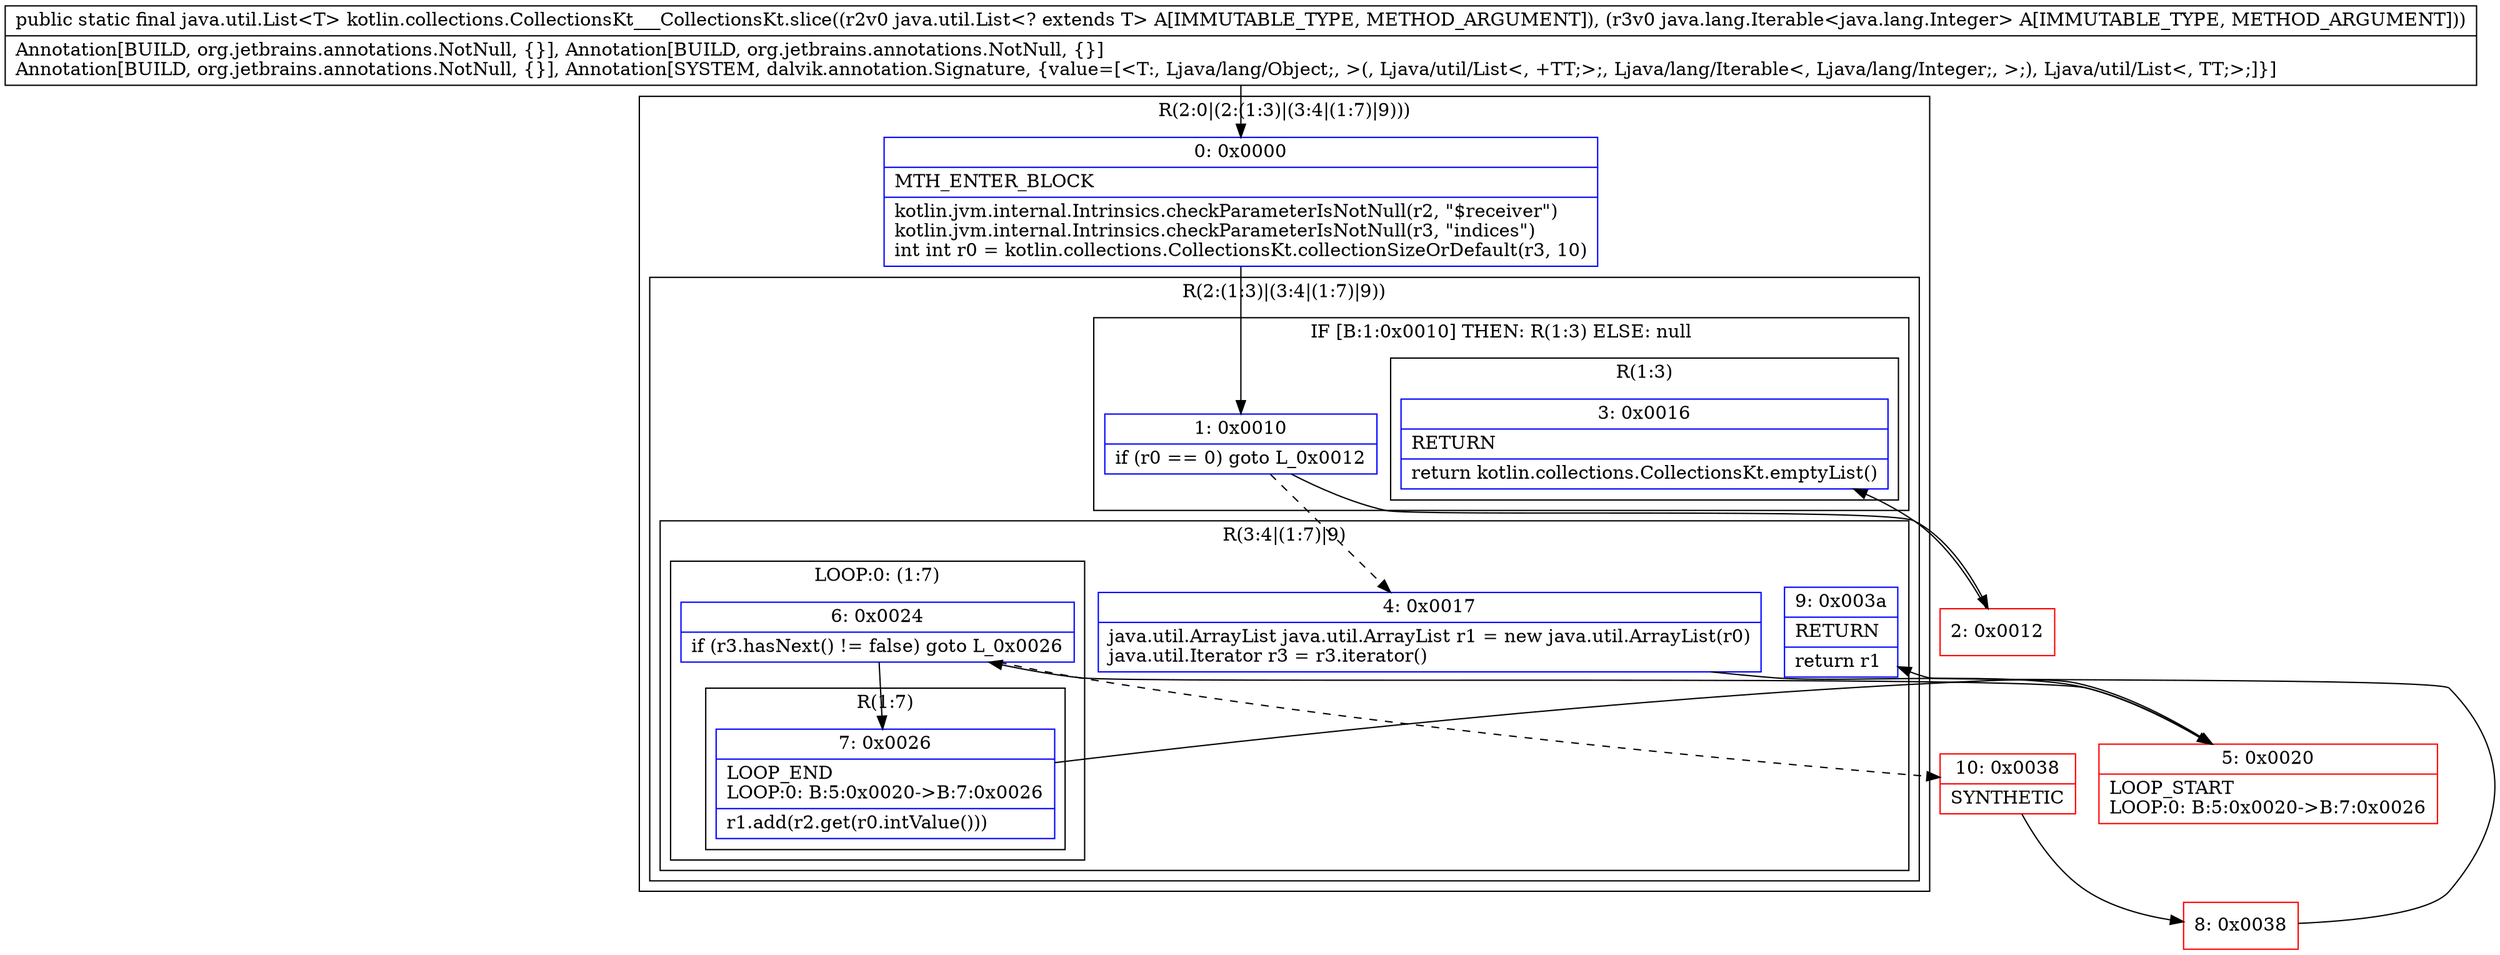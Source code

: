digraph "CFG forkotlin.collections.CollectionsKt___CollectionsKt.slice(Ljava\/util\/List;Ljava\/lang\/Iterable;)Ljava\/util\/List;" {
subgraph cluster_Region_283491506 {
label = "R(2:0|(2:(1:3)|(3:4|(1:7)|9)))";
node [shape=record,color=blue];
Node_0 [shape=record,label="{0\:\ 0x0000|MTH_ENTER_BLOCK\l|kotlin.jvm.internal.Intrinsics.checkParameterIsNotNull(r2, \"$receiver\")\lkotlin.jvm.internal.Intrinsics.checkParameterIsNotNull(r3, \"indices\")\lint int r0 = kotlin.collections.CollectionsKt.collectionSizeOrDefault(r3, 10)\l}"];
subgraph cluster_Region_164434480 {
label = "R(2:(1:3)|(3:4|(1:7)|9))";
node [shape=record,color=blue];
subgraph cluster_IfRegion_51898582 {
label = "IF [B:1:0x0010] THEN: R(1:3) ELSE: null";
node [shape=record,color=blue];
Node_1 [shape=record,label="{1\:\ 0x0010|if (r0 == 0) goto L_0x0012\l}"];
subgraph cluster_Region_1567703606 {
label = "R(1:3)";
node [shape=record,color=blue];
Node_3 [shape=record,label="{3\:\ 0x0016|RETURN\l|return kotlin.collections.CollectionsKt.emptyList()\l}"];
}
}
subgraph cluster_Region_1989079216 {
label = "R(3:4|(1:7)|9)";
node [shape=record,color=blue];
Node_4 [shape=record,label="{4\:\ 0x0017|java.util.ArrayList java.util.ArrayList r1 = new java.util.ArrayList(r0)\ljava.util.Iterator r3 = r3.iterator()\l}"];
subgraph cluster_LoopRegion_1899678727 {
label = "LOOP:0: (1:7)";
node [shape=record,color=blue];
Node_6 [shape=record,label="{6\:\ 0x0024|if (r3.hasNext() != false) goto L_0x0026\l}"];
subgraph cluster_Region_328199388 {
label = "R(1:7)";
node [shape=record,color=blue];
Node_7 [shape=record,label="{7\:\ 0x0026|LOOP_END\lLOOP:0: B:5:0x0020\-\>B:7:0x0026\l|r1.add(r2.get(r0.intValue()))\l}"];
}
}
Node_9 [shape=record,label="{9\:\ 0x003a|RETURN\l|return r1\l}"];
}
}
}
Node_2 [shape=record,color=red,label="{2\:\ 0x0012}"];
Node_5 [shape=record,color=red,label="{5\:\ 0x0020|LOOP_START\lLOOP:0: B:5:0x0020\-\>B:7:0x0026\l}"];
Node_8 [shape=record,color=red,label="{8\:\ 0x0038}"];
Node_10 [shape=record,color=red,label="{10\:\ 0x0038|SYNTHETIC\l}"];
MethodNode[shape=record,label="{public static final java.util.List\<T\> kotlin.collections.CollectionsKt___CollectionsKt.slice((r2v0 java.util.List\<? extends T\> A[IMMUTABLE_TYPE, METHOD_ARGUMENT]), (r3v0 java.lang.Iterable\<java.lang.Integer\> A[IMMUTABLE_TYPE, METHOD_ARGUMENT]))  | Annotation[BUILD, org.jetbrains.annotations.NotNull, \{\}], Annotation[BUILD, org.jetbrains.annotations.NotNull, \{\}]\lAnnotation[BUILD, org.jetbrains.annotations.NotNull, \{\}], Annotation[SYSTEM, dalvik.annotation.Signature, \{value=[\<T:, Ljava\/lang\/Object;, \>(, Ljava\/util\/List\<, +TT;\>;, Ljava\/lang\/Iterable\<, Ljava\/lang\/Integer;, \>;), Ljava\/util\/List\<, TT;\>;]\}]\l}"];
MethodNode -> Node_0;
Node_0 -> Node_1;
Node_1 -> Node_2;
Node_1 -> Node_4[style=dashed];
Node_4 -> Node_5;
Node_6 -> Node_7;
Node_6 -> Node_10[style=dashed];
Node_7 -> Node_5;
Node_2 -> Node_3;
Node_5 -> Node_6;
Node_8 -> Node_9;
Node_10 -> Node_8;
}

